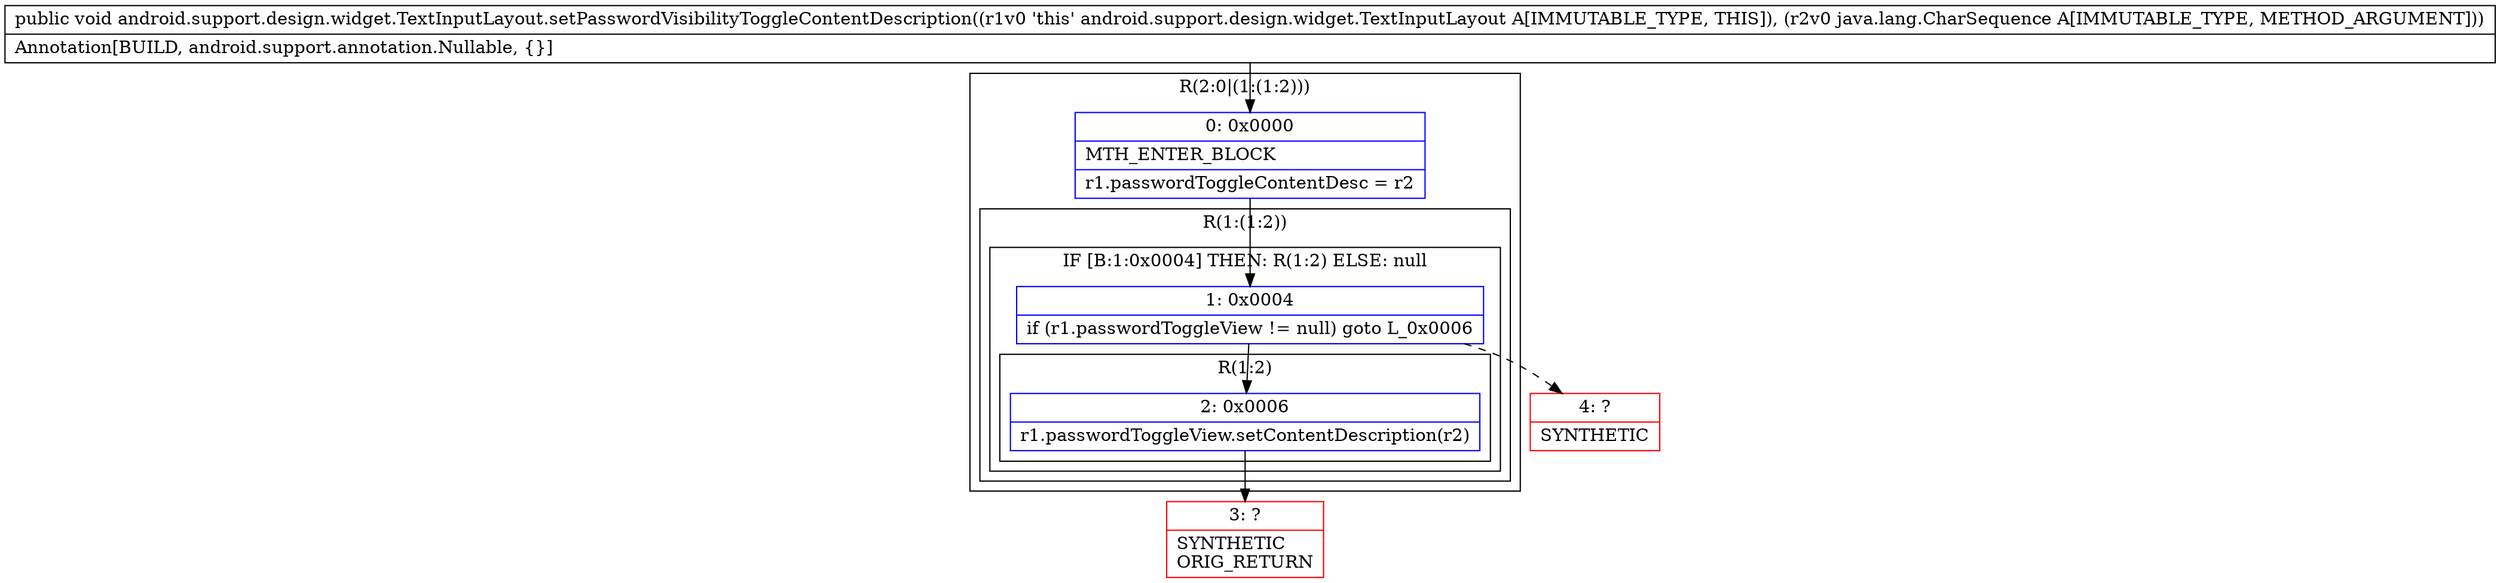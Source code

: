 digraph "CFG forandroid.support.design.widget.TextInputLayout.setPasswordVisibilityToggleContentDescription(Ljava\/lang\/CharSequence;)V" {
subgraph cluster_Region_1784325243 {
label = "R(2:0|(1:(1:2)))";
node [shape=record,color=blue];
Node_0 [shape=record,label="{0\:\ 0x0000|MTH_ENTER_BLOCK\l|r1.passwordToggleContentDesc = r2\l}"];
subgraph cluster_Region_2139207497 {
label = "R(1:(1:2))";
node [shape=record,color=blue];
subgraph cluster_IfRegion_1556584216 {
label = "IF [B:1:0x0004] THEN: R(1:2) ELSE: null";
node [shape=record,color=blue];
Node_1 [shape=record,label="{1\:\ 0x0004|if (r1.passwordToggleView != null) goto L_0x0006\l}"];
subgraph cluster_Region_562244549 {
label = "R(1:2)";
node [shape=record,color=blue];
Node_2 [shape=record,label="{2\:\ 0x0006|r1.passwordToggleView.setContentDescription(r2)\l}"];
}
}
}
}
Node_3 [shape=record,color=red,label="{3\:\ ?|SYNTHETIC\lORIG_RETURN\l}"];
Node_4 [shape=record,color=red,label="{4\:\ ?|SYNTHETIC\l}"];
MethodNode[shape=record,label="{public void android.support.design.widget.TextInputLayout.setPasswordVisibilityToggleContentDescription((r1v0 'this' android.support.design.widget.TextInputLayout A[IMMUTABLE_TYPE, THIS]), (r2v0 java.lang.CharSequence A[IMMUTABLE_TYPE, METHOD_ARGUMENT]))  | Annotation[BUILD, android.support.annotation.Nullable, \{\}]\l}"];
MethodNode -> Node_0;
Node_0 -> Node_1;
Node_1 -> Node_2;
Node_1 -> Node_4[style=dashed];
Node_2 -> Node_3;
}

